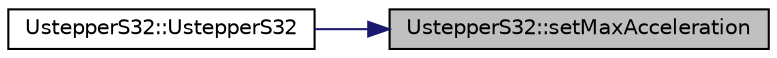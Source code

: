 digraph "UstepperS32::setMaxAcceleration"
{
 // LATEX_PDF_SIZE
  edge [fontname="Helvetica",fontsize="10",labelfontname="Helvetica",labelfontsize="10"];
  node [fontname="Helvetica",fontsize="10",shape=record];
  rankdir="RL";
  Node1 [label="UstepperS32::setMaxAcceleration",height=0.2,width=0.4,color="black", fillcolor="grey75", style="filled", fontcolor="black",tooltip="Set the maximum acceleration of the stepper motor."];
  Node1 -> Node2 [dir="back",color="midnightblue",fontsize="10",style="solid",fontname="Helvetica"];
  Node2 [label="UstepperS32::UstepperS32",height=0.2,width=0.4,color="black", fillcolor="white", style="filled",URL="$classUstepperS32.html#ab2b9c906a9bb652398ce8a14d7e54c14",tooltip="Constructor of uStepper class."];
}
